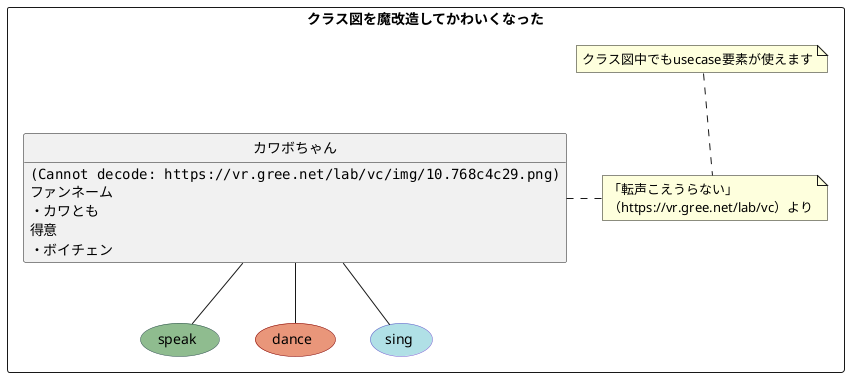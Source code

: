 @startuml

'一行コメント

/'
複数行コメント
'/

'allow_mixingを使うとクラス図とユースケース図の共存が可能
allow_mixing

'methodを非表示
hide members
show fields

rectangle クラス図を魔改造してかわいくなった{
  /'classの内部にあるものはプロパティとメソッドに自動で分けられ、
  class_name
  property（画像など'()'がついてないものはこちら）
  method()
  上のように分割される
  '/
  class カワボちゃん <<vtuber>>{
    <img:https://vr.gree.net/lab/vc/img/10.768c4c29.png{scale=0.3}>
    ファンネーム
    ・カワとも
    得意
    ・ボイチェン
  }

  'class を非表示代わりに<<ステレオタイプ>>が表示されてしまう
  hide <<vtuber>> circle
  show <<vtuber>> fields

  '以下でステレオタイプも消せる
  hide <<vtuber>> stereotype
  /'allow_mixingで使えるようになったがusecaseを使って宣言する必要がある
  (sing)はだめ
  '/
  usecase speak <<ing>>
  カワボちゃん  -- speak
  usecase dance <<after>>
  カワボちゃん -- dance
  usecase sing <<before>>
  カワボちゃん -- sing

  /'ノート（コメント的な）が使える
  対象
  note 場所: 内容
  '/
  class カワボちゃん
  note right: 「転声こえうらない」\n（https://vr.gree.net/lab/vc）より
  usecase sing
  note top : クラス図中でもusecase要素が使えます

}

/'色の変換が行える
色によって時間の区別や強調等が行える
'/
skinparam usecase {
    BackgroundColor<<before>> powderblue
    BorderColor slateblue

    BackgroundColor<< ing >> darkseagreen
    BorderColor<< ing >> DarkSlateGray

  BackgroundColor<< after >> darksalmon
    BorderColor<< after >> maroon
}
hide <<before>> stereotype
hide <<ing>> stereotype
hide <<after>> stereotype

@enduml